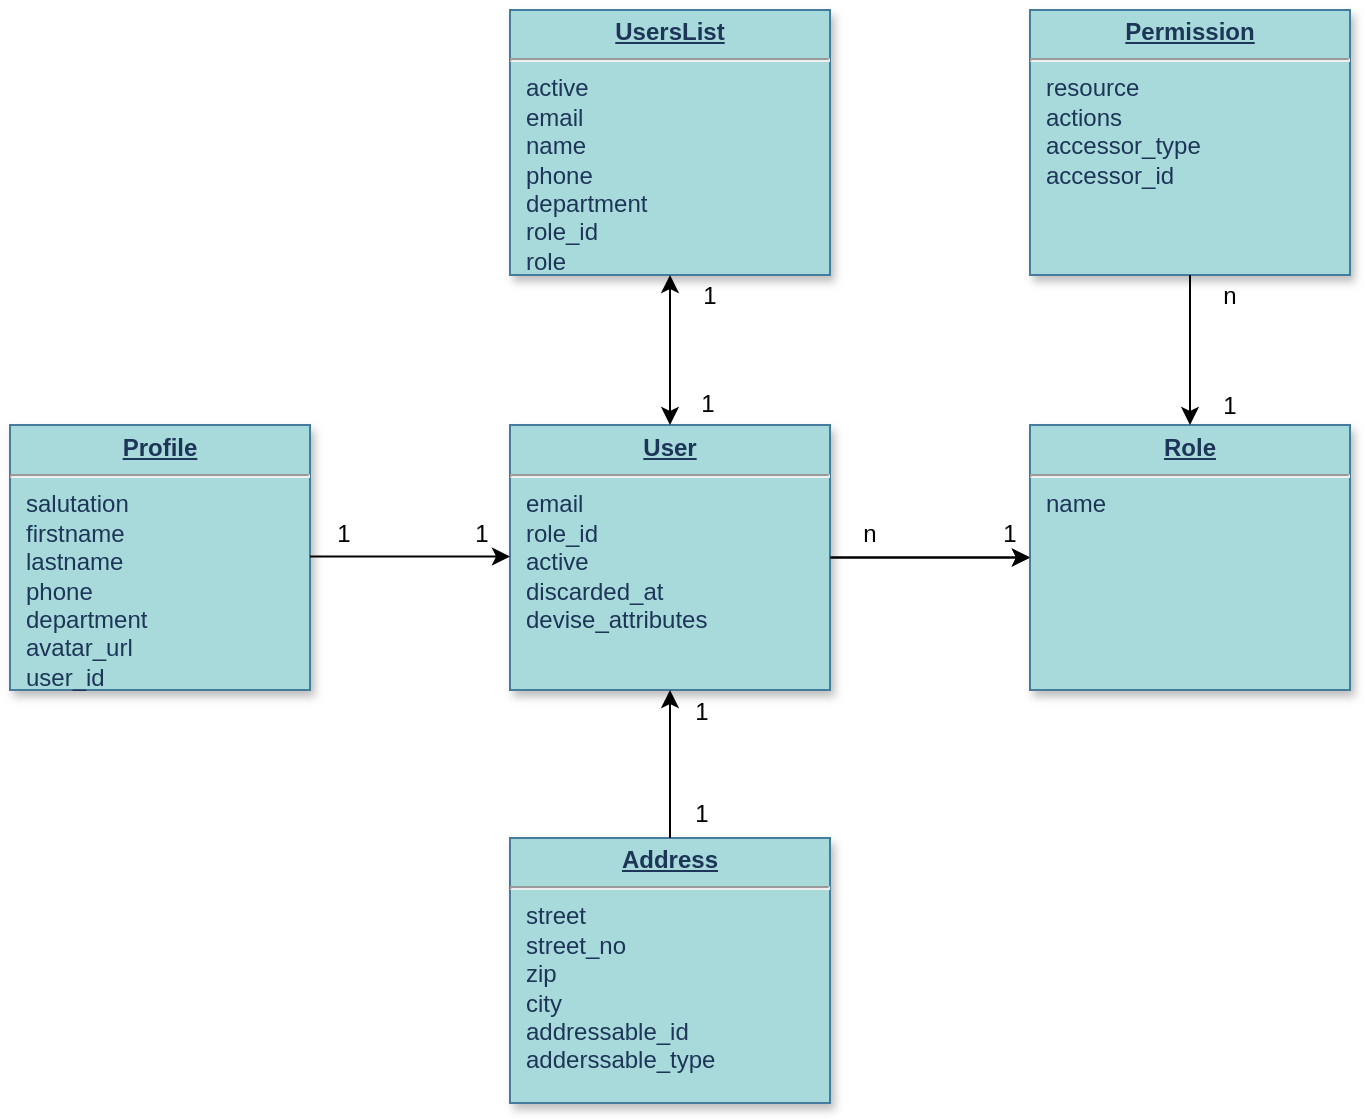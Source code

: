 <mxfile version="14.6.13" type="device" pages="2"><diagram id="hfhilMA9rt4JjK9su5U1" name="User"><mxGraphModel dx="946" dy="697" grid="1" gridSize="10" guides="1" tooltips="1" connect="1" arrows="1" fold="1" page="1" pageScale="1" pageWidth="850" pageHeight="1100" math="0" shadow="0"><root><mxCell id="0"/><mxCell id="1" parent="0"/><mxCell id="BbPsSI8D7QXvQS_WTaI4-14" value="" style="edgeStyle=orthogonalEdgeStyle;rounded=0;orthogonalLoop=1;jettySize=auto;html=1;" parent="1" source="qSFAqLy06BdmeBXW652I-2" target="BbPsSI8D7QXvQS_WTaI4-1" edge="1"><mxGeometry relative="1" as="geometry"/></mxCell><mxCell id="qSFAqLy06BdmeBXW652I-2" value="&lt;p style=&quot;margin: 0px ; margin-top: 4px ; text-align: center ; text-decoration: underline&quot;&gt;&lt;strong&gt;User&lt;/strong&gt;&lt;/p&gt;&lt;hr&gt;&lt;p style=&quot;margin: 0px ; margin-left: 8px&quot;&gt;&lt;span&gt;email&lt;/span&gt;&lt;br&gt;&lt;/p&gt;&lt;p style=&quot;margin: 0px ; margin-left: 8px&quot;&gt;role_id&lt;/p&gt;&lt;p style=&quot;margin: 0px ; margin-left: 8px&quot;&gt;active&lt;/p&gt;&lt;p style=&quot;margin: 0px ; margin-left: 8px&quot;&gt;discarded_at&lt;/p&gt;&lt;p style=&quot;margin: 0px ; margin-left: 8px&quot;&gt;devise_attributes&lt;/p&gt;" style="verticalAlign=top;align=left;overflow=fill;fontSize=12;fontFamily=Helvetica;html=1;strokeColor=#457B9D;shadow=1;fillColor=#A8DADC;fontColor=#1D3557;" parent="1" vertex="1"><mxGeometry x="360" y="277.5" width="160" height="132.5" as="geometry"/></mxCell><mxCell id="qSFAqLy06BdmeBXW652I-3" value="&lt;p style=&quot;margin: 0px ; margin-top: 4px ; text-align: center ; text-decoration: underline&quot;&gt;&lt;strong&gt;Profile&lt;/strong&gt;&lt;/p&gt;&lt;hr&gt;&lt;p style=&quot;margin: 0px ; margin-left: 8px&quot;&gt;salutation&lt;/p&gt;&lt;p style=&quot;margin: 0px ; margin-left: 8px&quot;&gt;firstname&lt;/p&gt;&lt;p style=&quot;margin: 0px ; margin-left: 8px&quot;&gt;lastname&lt;/p&gt;&lt;p style=&quot;margin: 0px ; margin-left: 8px&quot;&gt;phone&lt;/p&gt;&lt;p style=&quot;margin: 0px ; margin-left: 8px&quot;&gt;department&lt;/p&gt;&lt;p style=&quot;margin: 0px ; margin-left: 8px&quot;&gt;avatar_url&lt;br&gt;&lt;/p&gt;&lt;p style=&quot;margin: 0px ; margin-left: 8px&quot;&gt;user_id&lt;/p&gt;" style="verticalAlign=top;align=left;overflow=fill;fontSize=12;fontFamily=Helvetica;html=1;strokeColor=#457B9D;shadow=1;fillColor=#A8DADC;fontColor=#1D3557;" parent="1" vertex="1"><mxGeometry x="110" y="277.5" width="150" height="132.5" as="geometry"/></mxCell><mxCell id="BbPsSI8D7QXvQS_WTaI4-1" value="&lt;p style=&quot;margin: 0px ; margin-top: 4px ; text-align: center ; text-decoration: underline&quot;&gt;&lt;b&gt;Role&lt;/b&gt;&lt;/p&gt;&lt;hr&gt;&lt;p style=&quot;margin: 0px ; margin-left: 8px&quot;&gt;name&lt;/p&gt;" style="verticalAlign=top;align=left;overflow=fill;fontSize=12;fontFamily=Helvetica;html=1;strokeColor=#457B9D;shadow=1;fillColor=#A8DADC;fontColor=#1D3557;" parent="1" vertex="1"><mxGeometry x="620" y="277.5" width="160" height="132.5" as="geometry"/></mxCell><mxCell id="BbPsSI8D7QXvQS_WTaI4-5" value="&lt;p style=&quot;margin: 0px ; margin-top: 4px ; text-align: center ; text-decoration: underline&quot;&gt;&lt;b&gt;Permission&lt;/b&gt;&lt;/p&gt;&lt;hr&gt;&lt;p style=&quot;margin: 0px ; margin-left: 8px&quot;&gt;resource&lt;/p&gt;&lt;p style=&quot;margin: 0px ; margin-left: 8px&quot;&gt;actions&lt;/p&gt;&lt;p style=&quot;margin: 0px ; margin-left: 8px&quot;&gt;accessor_type&lt;/p&gt;&lt;p style=&quot;margin: 0px ; margin-left: 8px&quot;&gt;accessor_id&lt;/p&gt;" style="verticalAlign=top;align=left;overflow=fill;fontSize=12;fontFamily=Helvetica;html=1;strokeColor=#457B9D;shadow=1;fillColor=#A8DADC;fontColor=#1D3557;" parent="1" vertex="1"><mxGeometry x="620" y="70" width="160" height="132.5" as="geometry"/></mxCell><mxCell id="BbPsSI8D7QXvQS_WTaI4-6" value="&lt;p style=&quot;margin: 0px ; margin-top: 4px ; text-align: center ; text-decoration: underline&quot;&gt;&lt;b&gt;UsersList&lt;/b&gt;&lt;/p&gt;&lt;hr&gt;&lt;p style=&quot;margin: 0px ; margin-left: 8px&quot;&gt;active&lt;/p&gt;&lt;p style=&quot;margin: 0px ; margin-left: 8px&quot;&gt;email&lt;/p&gt;&lt;p style=&quot;margin: 0px ; margin-left: 8px&quot;&gt;name&lt;/p&gt;&lt;p style=&quot;margin: 0px ; margin-left: 8px&quot;&gt;phone&lt;/p&gt;&lt;p style=&quot;margin: 0px ; margin-left: 8px&quot;&gt;department&lt;/p&gt;&lt;p style=&quot;margin: 0px ; margin-left: 8px&quot;&gt;role_id&lt;/p&gt;&lt;p style=&quot;margin: 0px ; margin-left: 8px&quot;&gt;role&lt;/p&gt;" style="verticalAlign=top;align=left;overflow=fill;fontSize=12;fontFamily=Helvetica;html=1;strokeColor=#457B9D;shadow=1;fillColor=#A8DADC;fontColor=#1D3557;" parent="1" vertex="1"><mxGeometry x="360" y="70" width="160" height="132.5" as="geometry"/></mxCell><mxCell id="BbPsSI8D7QXvQS_WTaI4-7" value="&lt;p style=&quot;margin: 0px ; margin-top: 4px ; text-align: center ; text-decoration: underline&quot;&gt;&lt;b&gt;Address&lt;/b&gt;&lt;/p&gt;&lt;hr&gt;&lt;p style=&quot;margin: 0px ; margin-left: 8px&quot;&gt;&lt;span&gt;street&lt;/span&gt;&lt;br&gt;&lt;/p&gt;&lt;p style=&quot;margin: 0px ; margin-left: 8px&quot;&gt;street_no&lt;/p&gt;&lt;p style=&quot;margin: 0px ; margin-left: 8px&quot;&gt;zip&lt;/p&gt;&lt;p style=&quot;margin: 0px ; margin-left: 8px&quot;&gt;city&lt;/p&gt;&lt;p style=&quot;margin: 0px ; margin-left: 8px&quot;&gt;addressable_id&lt;/p&gt;&lt;p style=&quot;margin: 0px ; margin-left: 8px&quot;&gt;adderssable_type&lt;/p&gt;" style="verticalAlign=top;align=left;overflow=fill;fontSize=12;fontFamily=Helvetica;html=1;strokeColor=#457B9D;shadow=1;fillColor=#A8DADC;fontColor=#1D3557;" parent="1" vertex="1"><mxGeometry x="360" y="484" width="160" height="132.5" as="geometry"/></mxCell><mxCell id="BbPsSI8D7QXvQS_WTaI4-9" value="" style="endArrow=classic;startArrow=classic;html=1;entryX=0.5;entryY=1;entryDx=0;entryDy=0;exitX=0.5;exitY=0;exitDx=0;exitDy=0;" parent="1" source="qSFAqLy06BdmeBXW652I-2" target="BbPsSI8D7QXvQS_WTaI4-6" edge="1"><mxGeometry width="50" height="50" relative="1" as="geometry"><mxPoint x="490" y="360" as="sourcePoint"/><mxPoint x="540" y="310" as="targetPoint"/></mxGeometry></mxCell><mxCell id="BbPsSI8D7QXvQS_WTaI4-10" value="" style="endArrow=classic;html=1;entryX=0.5;entryY=1;entryDx=0;entryDy=0;" parent="1" source="BbPsSI8D7QXvQS_WTaI4-7" target="qSFAqLy06BdmeBXW652I-2" edge="1"><mxGeometry width="50" height="50" relative="1" as="geometry"><mxPoint x="490" y="360" as="sourcePoint"/><mxPoint x="440" y="420" as="targetPoint"/></mxGeometry></mxCell><mxCell id="BbPsSI8D7QXvQS_WTaI4-12" value="" style="endArrow=classic;html=1;exitX=0.5;exitY=1;exitDx=0;exitDy=0;entryX=0.5;entryY=0;entryDx=0;entryDy=0;" parent="1" source="BbPsSI8D7QXvQS_WTaI4-5" target="BbPsSI8D7QXvQS_WTaI4-1" edge="1"><mxGeometry width="50" height="50" relative="1" as="geometry"><mxPoint x="490" y="360" as="sourcePoint"/><mxPoint x="710" y="270" as="targetPoint"/></mxGeometry></mxCell><mxCell id="BbPsSI8D7QXvQS_WTaI4-13" value="" style="endArrow=classic;html=1;entryX=0;entryY=0.5;entryDx=0;entryDy=0;exitX=1;exitY=0.5;exitDx=0;exitDy=0;" parent="1" source="qSFAqLy06BdmeBXW652I-2" target="BbPsSI8D7QXvQS_WTaI4-1" edge="1"><mxGeometry width="50" height="50" relative="1" as="geometry"><mxPoint x="490" y="360" as="sourcePoint"/><mxPoint x="590" y="410" as="targetPoint"/></mxGeometry></mxCell><mxCell id="BbPsSI8D7QXvQS_WTaI4-15" value="" style="edgeStyle=orthogonalEdgeStyle;rounded=0;orthogonalLoop=1;jettySize=auto;html=1;" parent="1" edge="1"><mxGeometry relative="1" as="geometry"><mxPoint x="260" y="343.25" as="sourcePoint"/><mxPoint x="360" y="343.25" as="targetPoint"/></mxGeometry></mxCell><mxCell id="BbPsSI8D7QXvQS_WTaI4-16" value="1" style="text;html=1;strokeColor=none;fillColor=none;align=center;verticalAlign=middle;whiteSpace=wrap;rounded=0;" parent="1" vertex="1"><mxGeometry x="326" y="322" width="40" height="20" as="geometry"/></mxCell><mxCell id="BbPsSI8D7QXvQS_WTaI4-17" value="1" style="text;html=1;strokeColor=none;fillColor=none;align=center;verticalAlign=middle;whiteSpace=wrap;rounded=0;" parent="1" vertex="1"><mxGeometry x="257" y="322" width="40" height="20" as="geometry"/></mxCell><mxCell id="BbPsSI8D7QXvQS_WTaI4-18" value="1" style="text;html=1;strokeColor=none;fillColor=none;align=center;verticalAlign=middle;whiteSpace=wrap;rounded=0;" parent="1" vertex="1"><mxGeometry x="440" y="202.5" width="40" height="20" as="geometry"/></mxCell><mxCell id="BbPsSI8D7QXvQS_WTaI4-19" value="1" style="text;html=1;strokeColor=none;fillColor=none;align=center;verticalAlign=middle;whiteSpace=wrap;rounded=0;" parent="1" vertex="1"><mxGeometry x="439" y="256.5" width="40" height="20" as="geometry"/></mxCell><mxCell id="BbPsSI8D7QXvQS_WTaI4-20" value="n" style="text;html=1;strokeColor=none;fillColor=none;align=center;verticalAlign=middle;whiteSpace=wrap;rounded=0;" parent="1" vertex="1"><mxGeometry x="700" y="202.5" width="40" height="20" as="geometry"/></mxCell><mxCell id="BbPsSI8D7QXvQS_WTaI4-21" value="1" style="text;html=1;strokeColor=none;fillColor=none;align=center;verticalAlign=middle;whiteSpace=wrap;rounded=0;" parent="1" vertex="1"><mxGeometry x="700" y="257.5" width="40" height="20" as="geometry"/></mxCell><mxCell id="BbPsSI8D7QXvQS_WTaI4-22" value="n" style="text;html=1;strokeColor=none;fillColor=none;align=center;verticalAlign=middle;whiteSpace=wrap;rounded=0;" parent="1" vertex="1"><mxGeometry x="520" y="322" width="40" height="20" as="geometry"/></mxCell><mxCell id="BbPsSI8D7QXvQS_WTaI4-23" value="1" style="text;html=1;strokeColor=none;fillColor=none;align=center;verticalAlign=middle;whiteSpace=wrap;rounded=0;" parent="1" vertex="1"><mxGeometry x="590" y="322" width="40" height="20" as="geometry"/></mxCell><mxCell id="BbPsSI8D7QXvQS_WTaI4-24" value="1" style="text;html=1;strokeColor=none;fillColor=none;align=center;verticalAlign=middle;whiteSpace=wrap;rounded=0;" parent="1" vertex="1"><mxGeometry x="436" y="411" width="40" height="20" as="geometry"/></mxCell><mxCell id="BbPsSI8D7QXvQS_WTaI4-25" value="1" style="text;html=1;strokeColor=none;fillColor=none;align=center;verticalAlign=middle;whiteSpace=wrap;rounded=0;" parent="1" vertex="1"><mxGeometry x="436" y="462" width="40" height="20" as="geometry"/></mxCell></root></mxGraphModel></diagram><diagram id="oskaGtdi7luXSjfsz29N" name="Admin Toolkit"><mxGraphModel dx="2111" dy="929" grid="1" gridSize="10" guides="1" tooltips="1" connect="1" arrows="1" fold="1" page="1" pageScale="1" pageWidth="850" pageHeight="1100" background="#ffffff" math="0" shadow="0"><root><mxCell id="haMwsQ6DDFEwRq1STHOw-0"/><mxCell id="haMwsQ6DDFEwRq1STHOw-1" parent="haMwsQ6DDFEwRq1STHOw-0"/><mxCell id="haMwsQ6DDFEwRq1STHOw-317" value="" style="rounded=0;whiteSpace=wrap;html=1;pointerEvents=0;strokeColor=#666666;fontColor=#333333;fillColor=#D5E8C9;gradientColor=#ffffff;" parent="haMwsQ6DDFEwRq1STHOw-1" vertex="1"><mxGeometry x="1060" y="70" width="330" height="930" as="geometry"/></mxCell><mxCell id="haMwsQ6DDFEwRq1STHOw-316" value="" style="rounded=0;whiteSpace=wrap;html=1;pointerEvents=0;strokeColor=#82b366;fillColor=#d5e8d4;gradientColor=#ffffff;dashed=1;dashPattern=1 4;" parent="haMwsQ6DDFEwRq1STHOw-1" vertex="1"><mxGeometry x="750" y="160" width="310" height="840" as="geometry"/></mxCell><mxCell id="haMwsQ6DDFEwRq1STHOw-315" value="" style="rounded=0;whiteSpace=wrap;html=1;pointerEvents=0;strokeColor=#666666;fontColor=#333333;fillColor=#BAC8D0;gradientColor=#ffffff;" parent="haMwsQ6DDFEwRq1STHOw-1" vertex="1"><mxGeometry x="-220" y="70" width="330" height="930" as="geometry"/></mxCell><mxCell id="haMwsQ6DDFEwRq1STHOw-314" value="" style="rounded=0;whiteSpace=wrap;html=1;pointerEvents=0;strokeColor=#23445d;fillColor=#bac8d3;gradientColor=#ffffff;dashed=1;dashPattern=1 4;" parent="haMwsQ6DDFEwRq1STHOw-1" vertex="1"><mxGeometry x="110" y="160" width="640" height="840" as="geometry"/></mxCell><mxCell id="haMwsQ6DDFEwRq1STHOw-2" value="ProjectCost" style="shape=table;startSize=30;container=1;collapsible=1;childLayout=tableLayout;fixedRows=1;rowLines=0;fontStyle=1;align=center;resizeLast=1;fillColor=#cce5ff;strokeColor=#36393d;" parent="haMwsQ6DDFEwRq1STHOw-1" vertex="1"><mxGeometry x="800" y="186" width="210" height="160" as="geometry"/></mxCell><mxCell id="haMwsQ6DDFEwRq1STHOw-6" value="" style="shape=partialRectangle;collapsible=0;dropTarget=0;pointerEvents=0;fillColor=none;top=0;left=0;bottom=1;right=0;points=[[0,0.5],[1,0.5]];portConstraint=eastwest;" parent="haMwsQ6DDFEwRq1STHOw-2" vertex="1"><mxGeometry y="30" width="210" height="30" as="geometry"/></mxCell><mxCell id="haMwsQ6DDFEwRq1STHOw-7" value="PK" style="shape=partialRectangle;connectable=0;fillColor=none;top=0;left=0;bottom=0;right=0;fontStyle=1;overflow=hidden;" parent="haMwsQ6DDFEwRq1STHOw-6" vertex="1"><mxGeometry width="60" height="30" as="geometry"/></mxCell><mxCell id="haMwsQ6DDFEwRq1STHOw-8" value="id UUID" style="shape=partialRectangle;connectable=0;fillColor=none;top=0;left=0;bottom=0;right=0;align=left;spacingLeft=6;fontStyle=5;overflow=hidden;" parent="haMwsQ6DDFEwRq1STHOw-6" vertex="1"><mxGeometry x="60" width="150" height="30" as="geometry"/></mxCell><mxCell id="haMwsQ6DDFEwRq1STHOw-9" value="" style="shape=partialRectangle;collapsible=0;dropTarget=0;pointerEvents=0;fillColor=none;top=0;left=0;bottom=0;right=0;points=[[0,0.5],[1,0.5]];portConstraint=eastwest;" parent="haMwsQ6DDFEwRq1STHOw-2" vertex="1"><mxGeometry y="60" width="210" height="30" as="geometry"/></mxCell><mxCell id="haMwsQ6DDFEwRq1STHOw-10" value="" style="shape=partialRectangle;connectable=0;fillColor=none;top=0;left=0;bottom=0;right=0;editable=1;overflow=hidden;" parent="haMwsQ6DDFEwRq1STHOw-9" vertex="1"><mxGeometry width="60" height="30" as="geometry"/></mxCell><mxCell id="haMwsQ6DDFEwRq1STHOw-11" value="standard BigDecimal" style="shape=partialRectangle;connectable=0;fillColor=none;top=0;left=0;bottom=0;right=0;align=left;spacingLeft=6;overflow=hidden;" parent="haMwsQ6DDFEwRq1STHOw-9" vertex="1"><mxGeometry x="60" width="150" height="30" as="geometry"/></mxCell><mxCell id="haMwsQ6DDFEwRq1STHOw-12" value="" style="shape=partialRectangle;collapsible=0;dropTarget=0;pointerEvents=0;fillColor=none;top=0;left=0;bottom=0;right=0;points=[[0,0.5],[1,0.5]];portConstraint=eastwest;" parent="haMwsQ6DDFEwRq1STHOw-2" vertex="1"><mxGeometry y="90" width="210" height="30" as="geometry"/></mxCell><mxCell id="haMwsQ6DDFEwRq1STHOw-13" value="" style="shape=partialRectangle;connectable=0;fillColor=none;top=0;left=0;bottom=0;right=0;editable=1;overflow=hidden;" parent="haMwsQ6DDFEwRq1STHOw-12" vertex="1"><mxGeometry width="60" height="30" as="geometry"/></mxCell><mxCell id="haMwsQ6DDFEwRq1STHOw-14" value="arpu BigDecimal" style="shape=partialRectangle;connectable=0;fillColor=none;top=0;left=0;bottom=0;right=0;align=left;spacingLeft=6;overflow=hidden;" parent="haMwsQ6DDFEwRq1STHOw-12" vertex="1"><mxGeometry x="60" width="150" height="30" as="geometry"/></mxCell><mxCell id="G8Zd0tg4lpI1srA8HDYR-0" style="shape=partialRectangle;collapsible=0;dropTarget=0;pointerEvents=0;fillColor=none;top=0;left=0;bottom=0;right=0;points=[[0,0.5],[1,0.5]];portConstraint=eastwest;" parent="haMwsQ6DDFEwRq1STHOw-2" vertex="1"><mxGeometry y="120" width="210" height="30" as="geometry"/></mxCell><mxCell id="G8Zd0tg4lpI1srA8HDYR-1" style="shape=partialRectangle;connectable=0;fillColor=none;top=0;left=0;bottom=0;right=0;editable=1;overflow=hidden;" parent="G8Zd0tg4lpI1srA8HDYR-0" vertex="1"><mxGeometry width="60" height="30" as="geometry"/></mxCell><mxCell id="G8Zd0tg4lpI1srA8HDYR-2" value="index String" style="shape=partialRectangle;connectable=0;fillColor=none;top=0;left=0;bottom=0;right=0;align=left;spacingLeft=6;overflow=hidden;" parent="G8Zd0tg4lpI1srA8HDYR-0" vertex="1"><mxGeometry x="60" width="150" height="30" as="geometry"/></mxCell><mxCell id="haMwsQ6DDFEwRq1STHOw-20" value="FootprintBuilding" style="shape=table;startSize=30;container=1;collapsible=1;childLayout=tableLayout;fixedRows=1;rowLines=0;fontStyle=1;align=center;resizeLast=1;fillColor=#cce5ff;strokeColor=#36393d;" parent="haMwsQ6DDFEwRq1STHOw-1" vertex="1"><mxGeometry x="170" y="186" width="230" height="170" as="geometry"/></mxCell><mxCell id="haMwsQ6DDFEwRq1STHOw-21" value="" style="shape=partialRectangle;collapsible=0;dropTarget=0;pointerEvents=0;fillColor=none;top=0;left=0;bottom=1;right=0;points=[[0,0.5],[1,0.5]];portConstraint=eastwest;" parent="haMwsQ6DDFEwRq1STHOw-20" vertex="1"><mxGeometry y="30" width="230" height="30" as="geometry"/></mxCell><mxCell id="haMwsQ6DDFEwRq1STHOw-22" value="PK" style="shape=partialRectangle;connectable=0;fillColor=none;top=0;left=0;bottom=0;right=0;fontStyle=1;overflow=hidden;" parent="haMwsQ6DDFEwRq1STHOw-21" vertex="1"><mxGeometry width="60" height="30" as="geometry"/></mxCell><mxCell id="haMwsQ6DDFEwRq1STHOw-23" value="id UUID" style="shape=partialRectangle;connectable=0;fillColor=none;top=0;left=0;bottom=0;right=0;align=left;spacingLeft=6;fontStyle=5;overflow=hidden;" parent="haMwsQ6DDFEwRq1STHOw-21" vertex="1"><mxGeometry x="60" width="170" height="30" as="geometry"/></mxCell><mxCell id="haMwsQ6DDFEwRq1STHOw-27" value="" style="shape=partialRectangle;collapsible=0;dropTarget=0;pointerEvents=0;fillColor=none;top=0;left=0;bottom=0;right=0;points=[[0,0.5],[1,0.5]];portConstraint=eastwest;" parent="haMwsQ6DDFEwRq1STHOw-20" vertex="1"><mxGeometry y="60" width="230" height="30" as="geometry"/></mxCell><mxCell id="haMwsQ6DDFEwRq1STHOw-28" value="" style="shape=partialRectangle;connectable=0;fillColor=none;top=0;left=0;bottom=0;right=0;editable=1;overflow=hidden;" parent="haMwsQ6DDFEwRq1STHOw-27" vertex="1"><mxGeometry width="60" height="30" as="geometry"/></mxCell><mxCell id="haMwsQ6DDFEwRq1STHOw-29" value="min Integer" style="shape=partialRectangle;connectable=0;fillColor=none;top=0;left=0;bottom=0;right=0;align=left;spacingLeft=6;overflow=hidden;" parent="haMwsQ6DDFEwRq1STHOw-27" vertex="1"><mxGeometry x="60" width="170" height="30" as="geometry"/></mxCell><mxCell id="haMwsQ6DDFEwRq1STHOw-30" value="" style="shape=partialRectangle;collapsible=0;dropTarget=0;pointerEvents=0;fillColor=none;top=0;left=0;bottom=0;right=0;points=[[0,0.5],[1,0.5]];portConstraint=eastwest;" parent="haMwsQ6DDFEwRq1STHOw-20" vertex="1"><mxGeometry y="90" width="230" height="30" as="geometry"/></mxCell><mxCell id="haMwsQ6DDFEwRq1STHOw-31" value="" style="shape=partialRectangle;connectable=0;fillColor=none;top=0;left=0;bottom=0;right=0;editable=1;overflow=hidden;" parent="haMwsQ6DDFEwRq1STHOw-30" vertex="1"><mxGeometry width="60" height="30" as="geometry"/></mxCell><mxCell id="haMwsQ6DDFEwRq1STHOw-32" value="max Integer" style="shape=partialRectangle;connectable=0;fillColor=none;top=0;left=0;bottom=0;right=0;align=left;spacingLeft=6;overflow=hidden;" parent="haMwsQ6DDFEwRq1STHOw-30" vertex="1"><mxGeometry x="60" width="170" height="30" as="geometry"/></mxCell><mxCell id="haMwsQ6DDFEwRq1STHOw-95" style="shape=partialRectangle;collapsible=0;dropTarget=0;pointerEvents=0;fillColor=none;top=0;left=0;bottom=0;right=0;points=[[0,0.5],[1,0.5]];portConstraint=eastwest;" parent="haMwsQ6DDFEwRq1STHOw-20" vertex="1"><mxGeometry y="120" width="230" height="30" as="geometry"/></mxCell><mxCell id="haMwsQ6DDFEwRq1STHOw-96" style="shape=partialRectangle;connectable=0;fillColor=none;top=0;left=0;bottom=0;right=0;editable=1;overflow=hidden;" parent="haMwsQ6DDFEwRq1STHOw-95" vertex="1"><mxGeometry width="60" height="30" as="geometry"/></mxCell><mxCell id="haMwsQ6DDFEwRq1STHOw-97" value="index Integer" style="shape=partialRectangle;connectable=0;fillColor=none;top=0;left=0;bottom=0;right=0;align=left;spacingLeft=6;overflow=hidden;" parent="haMwsQ6DDFEwRq1STHOw-95" vertex="1"><mxGeometry x="60" width="170" height="30" as="geometry"/></mxCell><mxCell id="haMwsQ6DDFEwRq1STHOw-108" value="FootprintType" style="shape=table;startSize=30;container=1;collapsible=1;childLayout=tableLayout;fixedRows=1;rowLines=0;fontStyle=1;align=center;resizeLast=1;fillColor=#cce5ff;strokeColor=#36393d;" parent="haMwsQ6DDFEwRq1STHOw-1" vertex="1"><mxGeometry x="170" y="380" width="230" height="140" as="geometry"/></mxCell><mxCell id="haMwsQ6DDFEwRq1STHOw-109" value="" style="shape=partialRectangle;collapsible=0;dropTarget=0;pointerEvents=0;fillColor=none;top=0;left=0;bottom=1;right=0;points=[[0,0.5],[1,0.5]];portConstraint=eastwest;" parent="haMwsQ6DDFEwRq1STHOw-108" vertex="1"><mxGeometry y="30" width="230" height="30" as="geometry"/></mxCell><mxCell id="haMwsQ6DDFEwRq1STHOw-110" value="PK" style="shape=partialRectangle;connectable=0;fillColor=none;top=0;left=0;bottom=0;right=0;fontStyle=1;overflow=hidden;" parent="haMwsQ6DDFEwRq1STHOw-109" vertex="1"><mxGeometry width="60" height="30" as="geometry"/></mxCell><mxCell id="haMwsQ6DDFEwRq1STHOw-111" value="id UUID" style="shape=partialRectangle;connectable=0;fillColor=none;top=0;left=0;bottom=0;right=0;align=left;spacingLeft=6;fontStyle=5;overflow=hidden;" parent="haMwsQ6DDFEwRq1STHOw-109" vertex="1"><mxGeometry x="60" width="170" height="30" as="geometry"/></mxCell><mxCell id="haMwsQ6DDFEwRq1STHOw-112" value="" style="shape=partialRectangle;collapsible=0;dropTarget=0;pointerEvents=0;fillColor=none;top=0;left=0;bottom=0;right=0;points=[[0,0.5],[1,0.5]];portConstraint=eastwest;" parent="haMwsQ6DDFEwRq1STHOw-108" vertex="1"><mxGeometry y="60" width="230" height="30" as="geometry"/></mxCell><mxCell id="haMwsQ6DDFEwRq1STHOw-113" value="" style="shape=partialRectangle;connectable=0;fillColor=none;top=0;left=0;bottom=0;right=0;editable=1;overflow=hidden;" parent="haMwsQ6DDFEwRq1STHOw-112" vertex="1"><mxGeometry width="60" height="30" as="geometry"/></mxCell><mxCell id="haMwsQ6DDFEwRq1STHOw-114" value="provider String" style="shape=partialRectangle;connectable=0;fillColor=none;top=0;left=0;bottom=0;right=0;align=left;spacingLeft=6;overflow=hidden;" parent="haMwsQ6DDFEwRq1STHOw-112" vertex="1"><mxGeometry x="60" width="170" height="30" as="geometry"/></mxCell><mxCell id="haMwsQ6DDFEwRq1STHOw-115" value="" style="shape=partialRectangle;collapsible=0;dropTarget=0;pointerEvents=0;fillColor=none;top=0;left=0;bottom=0;right=0;points=[[0,0.5],[1,0.5]];portConstraint=eastwest;" parent="haMwsQ6DDFEwRq1STHOw-108" vertex="1"><mxGeometry y="90" width="230" height="30" as="geometry"/></mxCell><mxCell id="haMwsQ6DDFEwRq1STHOw-116" value="" style="shape=partialRectangle;connectable=0;fillColor=none;top=0;left=0;bottom=0;right=0;editable=1;overflow=hidden;" parent="haMwsQ6DDFEwRq1STHOw-115" vertex="1"><mxGeometry width="60" height="30" as="geometry"/></mxCell><mxCell id="haMwsQ6DDFEwRq1STHOw-117" value="index Integer" style="shape=partialRectangle;connectable=0;fillColor=none;top=0;left=0;bottom=0;right=0;align=left;spacingLeft=6;overflow=hidden;" parent="haMwsQ6DDFEwRq1STHOw-115" vertex="1"><mxGeometry x="60" width="170" height="30" as="geometry"/></mxCell><mxCell id="haMwsQ6DDFEwRq1STHOw-123" value="&lt;span&gt;&lt;font style=&quot;font-size: 18px&quot;&gt;Note: All table names will be prefixed with AdminToolkit&lt;/font&gt;&lt;/span&gt;" style="whiteSpace=wrap;html=1;align=center;pointerEvents=0;fillColor=none;" parent="haMwsQ6DDFEwRq1STHOw-1" vertex="1"><mxGeometry x="140" y="70" width="870" height="70" as="geometry"/></mxCell><mxCell id="haMwsQ6DDFEwRq1STHOw-124" value="FootprintValue" style="shape=table;startSize=30;container=1;collapsible=1;childLayout=tableLayout;fixedRows=1;rowLines=0;fontStyle=1;align=center;resizeLast=1;fillColor=#cce5ff;strokeColor=#36393d;" parent="haMwsQ6DDFEwRq1STHOw-1" vertex="1"><mxGeometry x="464" y="170" width="230" height="170" as="geometry"/></mxCell><mxCell id="haMwsQ6DDFEwRq1STHOw-125" value="" style="shape=partialRectangle;collapsible=0;dropTarget=0;pointerEvents=0;fillColor=none;top=0;left=0;bottom=1;right=0;points=[[0,0.5],[1,0.5]];portConstraint=eastwest;" parent="haMwsQ6DDFEwRq1STHOw-124" vertex="1"><mxGeometry y="30" width="230" height="30" as="geometry"/></mxCell><mxCell id="haMwsQ6DDFEwRq1STHOw-126" value="PK" style="shape=partialRectangle;connectable=0;fillColor=none;top=0;left=0;bottom=0;right=0;fontStyle=1;overflow=hidden;" parent="haMwsQ6DDFEwRq1STHOw-125" vertex="1"><mxGeometry width="60" height="30" as="geometry"/></mxCell><mxCell id="haMwsQ6DDFEwRq1STHOw-127" value="id UUID" style="shape=partialRectangle;connectable=0;fillColor=none;top=0;left=0;bottom=0;right=0;align=left;spacingLeft=6;fontStyle=5;overflow=hidden;" parent="haMwsQ6DDFEwRq1STHOw-125" vertex="1"><mxGeometry x="60" width="170" height="30" as="geometry"/></mxCell><mxCell id="haMwsQ6DDFEwRq1STHOw-128" value="" style="shape=partialRectangle;collapsible=0;dropTarget=0;pointerEvents=0;fillColor=none;top=0;left=0;bottom=0;right=0;points=[[0,0.5],[1,0.5]];portConstraint=eastwest;" parent="haMwsQ6DDFEwRq1STHOw-124" vertex="1"><mxGeometry y="60" width="230" height="30" as="geometry"/></mxCell><mxCell id="haMwsQ6DDFEwRq1STHOw-129" value="" style="shape=partialRectangle;connectable=0;fillColor=none;top=0;left=0;bottom=0;right=0;editable=1;overflow=hidden;" parent="haMwsQ6DDFEwRq1STHOw-128" vertex="1"><mxGeometry width="60" height="30" as="geometry"/></mxCell><mxCell id="haMwsQ6DDFEwRq1STHOw-130" value="project_type String" style="shape=partialRectangle;connectable=0;fillColor=none;top=0;left=0;bottom=0;right=0;align=left;spacingLeft=6;overflow=hidden;" parent="haMwsQ6DDFEwRq1STHOw-128" vertex="1"><mxGeometry x="60" width="170" height="30" as="geometry"/></mxCell><mxCell id="haMwsQ6DDFEwRq1STHOw-131" value="" style="shape=partialRectangle;collapsible=0;dropTarget=0;pointerEvents=0;fillColor=none;top=0;left=0;bottom=0;right=0;points=[[0,0.5],[1,0.5]];portConstraint=eastwest;" parent="haMwsQ6DDFEwRq1STHOw-124" vertex="1"><mxGeometry y="90" width="230" height="30" as="geometry"/></mxCell><mxCell id="haMwsQ6DDFEwRq1STHOw-132" value="FK1" style="shape=partialRectangle;connectable=0;fillColor=none;top=0;left=0;bottom=0;right=0;editable=1;overflow=hidden;fontStyle=1" parent="haMwsQ6DDFEwRq1STHOw-131" vertex="1"><mxGeometry width="60" height="30" as="geometry"/></mxCell><mxCell id="haMwsQ6DDFEwRq1STHOw-133" value="footprint_building_id UUID" style="shape=partialRectangle;connectable=0;fillColor=none;top=0;left=0;bottom=0;right=0;align=left;spacingLeft=6;overflow=hidden;whiteSpace=wrap;fontStyle=1" parent="haMwsQ6DDFEwRq1STHOw-131" vertex="1"><mxGeometry x="60" width="170" height="30" as="geometry"/></mxCell><mxCell id="haMwsQ6DDFEwRq1STHOw-134" style="shape=partialRectangle;collapsible=0;dropTarget=0;pointerEvents=0;fillColor=none;top=0;left=0;bottom=0;right=0;points=[[0,0.5],[1,0.5]];portConstraint=eastwest;" parent="haMwsQ6DDFEwRq1STHOw-124" vertex="1"><mxGeometry y="120" width="230" height="30" as="geometry"/></mxCell><mxCell id="haMwsQ6DDFEwRq1STHOw-135" value="FK2" style="shape=partialRectangle;connectable=0;fillColor=none;top=0;left=0;bottom=0;right=0;editable=1;overflow=hidden;fontStyle=1" parent="haMwsQ6DDFEwRq1STHOw-134" vertex="1"><mxGeometry width="60" height="30" as="geometry"/></mxCell><mxCell id="haMwsQ6DDFEwRq1STHOw-136" value="footprint_type_id UUID" style="shape=partialRectangle;connectable=0;fillColor=none;top=0;left=0;bottom=0;right=0;align=left;spacingLeft=6;overflow=hidden;fontStyle=1" parent="haMwsQ6DDFEwRq1STHOw-134" vertex="1"><mxGeometry x="60" width="170" height="30" as="geometry"/></mxCell><mxCell id="haMwsQ6DDFEwRq1STHOw-144" value="PctCost" style="shape=table;startSize=30;container=1;collapsible=1;childLayout=tableLayout;fixedRows=1;rowLines=0;fontStyle=1;align=center;resizeLast=1;fillColor=#cce5ff;strokeColor=#36393d;" parent="haMwsQ6DDFEwRq1STHOw-1" vertex="1"><mxGeometry x="464" y="633" width="230" height="170" as="geometry"/></mxCell><mxCell id="haMwsQ6DDFEwRq1STHOw-145" value="" style="shape=partialRectangle;collapsible=0;dropTarget=0;pointerEvents=0;fillColor=none;top=0;left=0;bottom=1;right=0;points=[[0,0.5],[1,0.5]];portConstraint=eastwest;" parent="haMwsQ6DDFEwRq1STHOw-144" vertex="1"><mxGeometry y="30" width="230" height="30" as="geometry"/></mxCell><mxCell id="haMwsQ6DDFEwRq1STHOw-146" value="PK" style="shape=partialRectangle;connectable=0;fillColor=none;top=0;left=0;bottom=0;right=0;fontStyle=1;overflow=hidden;" parent="haMwsQ6DDFEwRq1STHOw-145" vertex="1"><mxGeometry width="60" height="30" as="geometry"/></mxCell><mxCell id="haMwsQ6DDFEwRq1STHOw-147" value="id UUID" style="shape=partialRectangle;connectable=0;fillColor=none;top=0;left=0;bottom=0;right=0;align=left;spacingLeft=6;fontStyle=5;overflow=hidden;" parent="haMwsQ6DDFEwRq1STHOw-145" vertex="1"><mxGeometry x="60" width="170" height="30" as="geometry"/></mxCell><mxCell id="haMwsQ6DDFEwRq1STHOw-148" value="" style="shape=partialRectangle;collapsible=0;dropTarget=0;pointerEvents=0;fillColor=none;top=0;left=0;bottom=0;right=0;points=[[0,0.5],[1,0.5]];portConstraint=eastwest;" parent="haMwsQ6DDFEwRq1STHOw-144" vertex="1"><mxGeometry y="60" width="230" height="30" as="geometry"/></mxCell><mxCell id="haMwsQ6DDFEwRq1STHOw-149" value="" style="shape=partialRectangle;connectable=0;fillColor=none;top=0;left=0;bottom=0;right=0;editable=1;overflow=hidden;" parent="haMwsQ6DDFEwRq1STHOw-148" vertex="1"><mxGeometry width="60" height="30" as="geometry"/></mxCell><mxCell id="haMwsQ6DDFEwRq1STHOw-150" value="min Integer" style="shape=partialRectangle;connectable=0;fillColor=none;top=0;left=0;bottom=0;right=0;align=left;spacingLeft=6;overflow=hidden;" parent="haMwsQ6DDFEwRq1STHOw-148" vertex="1"><mxGeometry x="60" width="170" height="30" as="geometry"/></mxCell><mxCell id="haMwsQ6DDFEwRq1STHOw-151" value="" style="shape=partialRectangle;collapsible=0;dropTarget=0;pointerEvents=0;fillColor=none;top=0;left=0;bottom=0;right=0;points=[[0,0.5],[1,0.5]];portConstraint=eastwest;" parent="haMwsQ6DDFEwRq1STHOw-144" vertex="1"><mxGeometry y="90" width="230" height="30" as="geometry"/></mxCell><mxCell id="haMwsQ6DDFEwRq1STHOw-152" value="" style="shape=partialRectangle;connectable=0;fillColor=none;top=0;left=0;bottom=0;right=0;editable=1;overflow=hidden;" parent="haMwsQ6DDFEwRq1STHOw-151" vertex="1"><mxGeometry width="60" height="30" as="geometry"/></mxCell><mxCell id="haMwsQ6DDFEwRq1STHOw-153" value="max Integer" style="shape=partialRectangle;connectable=0;fillColor=none;top=0;left=0;bottom=0;right=0;align=left;spacingLeft=6;overflow=hidden;" parent="haMwsQ6DDFEwRq1STHOw-151" vertex="1"><mxGeometry x="60" width="170" height="30" as="geometry"/></mxCell><mxCell id="haMwsQ6DDFEwRq1STHOw-154" style="shape=partialRectangle;collapsible=0;dropTarget=0;pointerEvents=0;fillColor=none;top=0;left=0;bottom=0;right=0;points=[[0,0.5],[1,0.5]];portConstraint=eastwest;" parent="haMwsQ6DDFEwRq1STHOw-144" vertex="1"><mxGeometry y="120" width="230" height="30" as="geometry"/></mxCell><mxCell id="haMwsQ6DDFEwRq1STHOw-155" style="shape=partialRectangle;connectable=0;fillColor=none;top=0;left=0;bottom=0;right=0;editable=1;overflow=hidden;" parent="haMwsQ6DDFEwRq1STHOw-154" vertex="1"><mxGeometry width="60" height="30" as="geometry"/></mxCell><mxCell id="haMwsQ6DDFEwRq1STHOw-156" value="index Integer" style="shape=partialRectangle;connectable=0;fillColor=none;top=0;left=0;bottom=0;right=0;align=left;spacingLeft=6;overflow=hidden;" parent="haMwsQ6DDFEwRq1STHOw-154" vertex="1"><mxGeometry x="60" width="170" height="30" as="geometry"/></mxCell><mxCell id="haMwsQ6DDFEwRq1STHOw-157" value="PctMonth" style="shape=table;startSize=30;container=1;collapsible=1;childLayout=tableLayout;fixedRows=1;rowLines=0;fontStyle=1;align=center;resizeLast=1;fillColor=#cce5ff;strokeColor=#36393d;" parent="haMwsQ6DDFEwRq1STHOw-1" vertex="1"><mxGeometry x="464" y="815" width="230" height="170" as="geometry"/></mxCell><mxCell id="haMwsQ6DDFEwRq1STHOw-158" value="" style="shape=partialRectangle;collapsible=0;dropTarget=0;pointerEvents=0;fillColor=none;top=0;left=0;bottom=1;right=0;points=[[0,0.5],[1,0.5]];portConstraint=eastwest;" parent="haMwsQ6DDFEwRq1STHOw-157" vertex="1"><mxGeometry y="30" width="230" height="30" as="geometry"/></mxCell><mxCell id="haMwsQ6DDFEwRq1STHOw-159" value="PK" style="shape=partialRectangle;connectable=0;fillColor=none;top=0;left=0;bottom=0;right=0;fontStyle=1;overflow=hidden;" parent="haMwsQ6DDFEwRq1STHOw-158" vertex="1"><mxGeometry width="60" height="30" as="geometry"/></mxCell><mxCell id="haMwsQ6DDFEwRq1STHOw-160" value="id UUID" style="shape=partialRectangle;connectable=0;fillColor=none;top=0;left=0;bottom=0;right=0;align=left;spacingLeft=6;fontStyle=5;overflow=hidden;" parent="haMwsQ6DDFEwRq1STHOw-158" vertex="1"><mxGeometry x="60" width="170" height="30" as="geometry"/></mxCell><mxCell id="haMwsQ6DDFEwRq1STHOw-161" value="" style="shape=partialRectangle;collapsible=0;dropTarget=0;pointerEvents=0;fillColor=none;top=0;left=0;bottom=0;right=0;points=[[0,0.5],[1,0.5]];portConstraint=eastwest;" parent="haMwsQ6DDFEwRq1STHOw-157" vertex="1"><mxGeometry y="60" width="230" height="30" as="geometry"/></mxCell><mxCell id="haMwsQ6DDFEwRq1STHOw-162" value="" style="shape=partialRectangle;connectable=0;fillColor=none;top=0;left=0;bottom=0;right=0;editable=1;overflow=hidden;" parent="haMwsQ6DDFEwRq1STHOw-161" vertex="1"><mxGeometry width="60" height="30" as="geometry"/></mxCell><mxCell id="haMwsQ6DDFEwRq1STHOw-163" value="min Integer" style="shape=partialRectangle;connectable=0;fillColor=none;top=0;left=0;bottom=0;right=0;align=left;spacingLeft=6;overflow=hidden;" parent="haMwsQ6DDFEwRq1STHOw-161" vertex="1"><mxGeometry x="60" width="170" height="30" as="geometry"/></mxCell><mxCell id="haMwsQ6DDFEwRq1STHOw-164" value="" style="shape=partialRectangle;collapsible=0;dropTarget=0;pointerEvents=0;fillColor=none;top=0;left=0;bottom=0;right=0;points=[[0,0.5],[1,0.5]];portConstraint=eastwest;" parent="haMwsQ6DDFEwRq1STHOw-157" vertex="1"><mxGeometry y="90" width="230" height="30" as="geometry"/></mxCell><mxCell id="haMwsQ6DDFEwRq1STHOw-165" value="" style="shape=partialRectangle;connectable=0;fillColor=none;top=0;left=0;bottom=0;right=0;editable=1;overflow=hidden;" parent="haMwsQ6DDFEwRq1STHOw-164" vertex="1"><mxGeometry width="60" height="30" as="geometry"/></mxCell><mxCell id="haMwsQ6DDFEwRq1STHOw-166" value="max Integer" style="shape=partialRectangle;connectable=0;fillColor=none;top=0;left=0;bottom=0;right=0;align=left;spacingLeft=6;overflow=hidden;" parent="haMwsQ6DDFEwRq1STHOw-164" vertex="1"><mxGeometry x="60" width="170" height="30" as="geometry"/></mxCell><mxCell id="haMwsQ6DDFEwRq1STHOw-167" style="shape=partialRectangle;collapsible=0;dropTarget=0;pointerEvents=0;fillColor=none;top=0;left=0;bottom=0;right=0;points=[[0,0.5],[1,0.5]];portConstraint=eastwest;" parent="haMwsQ6DDFEwRq1STHOw-157" vertex="1"><mxGeometry y="120" width="230" height="30" as="geometry"/></mxCell><mxCell id="haMwsQ6DDFEwRq1STHOw-168" style="shape=partialRectangle;connectable=0;fillColor=none;top=0;left=0;bottom=0;right=0;editable=1;overflow=hidden;" parent="haMwsQ6DDFEwRq1STHOw-167" vertex="1"><mxGeometry width="60" height="30" as="geometry"/></mxCell><mxCell id="haMwsQ6DDFEwRq1STHOw-169" value="index Integer" style="shape=partialRectangle;connectable=0;fillColor=none;top=0;left=0;bottom=0;right=0;align=left;spacingLeft=6;overflow=hidden;" parent="haMwsQ6DDFEwRq1STHOw-167" vertex="1"><mxGeometry x="60" width="170" height="30" as="geometry"/></mxCell><mxCell id="haMwsQ6DDFEwRq1STHOw-170" value="PctValue" style="shape=table;startSize=30;container=1;collapsible=1;childLayout=tableLayout;fixedRows=1;rowLines=0;fontStyle=1;align=center;resizeLast=1;fillColor=#cce5ff;strokeColor=#36393d;" parent="haMwsQ6DDFEwRq1STHOw-1" vertex="1"><mxGeometry x="800" y="803" width="210" height="170" as="geometry"/></mxCell><mxCell id="haMwsQ6DDFEwRq1STHOw-171" value="" style="shape=partialRectangle;collapsible=0;dropTarget=0;pointerEvents=0;fillColor=none;top=0;left=0;bottom=1;right=0;points=[[0,0.5],[1,0.5]];portConstraint=eastwest;" parent="haMwsQ6DDFEwRq1STHOw-170" vertex="1"><mxGeometry y="30" width="210" height="30" as="geometry"/></mxCell><mxCell id="haMwsQ6DDFEwRq1STHOw-172" value="PK" style="shape=partialRectangle;connectable=0;fillColor=none;top=0;left=0;bottom=0;right=0;fontStyle=1;overflow=hidden;" parent="haMwsQ6DDFEwRq1STHOw-171" vertex="1"><mxGeometry width="60" height="30" as="geometry"/></mxCell><mxCell id="haMwsQ6DDFEwRq1STHOw-173" value="id UUID" style="shape=partialRectangle;connectable=0;fillColor=none;top=0;left=0;bottom=0;right=0;align=left;spacingLeft=6;fontStyle=5;overflow=hidden;" parent="haMwsQ6DDFEwRq1STHOw-171" vertex="1"><mxGeometry x="60" width="150" height="30" as="geometry"/></mxCell><mxCell id="haMwsQ6DDFEwRq1STHOw-174" value="" style="shape=partialRectangle;collapsible=0;dropTarget=0;pointerEvents=0;fillColor=none;top=0;left=0;bottom=0;right=0;points=[[0,0.5],[1,0.5]];portConstraint=eastwest;" parent="haMwsQ6DDFEwRq1STHOw-170" vertex="1"><mxGeometry y="60" width="210" height="30" as="geometry"/></mxCell><mxCell id="haMwsQ6DDFEwRq1STHOw-175" value="" style="shape=partialRectangle;connectable=0;fillColor=none;top=0;left=0;bottom=0;right=0;editable=1;overflow=hidden;" parent="haMwsQ6DDFEwRq1STHOw-174" vertex="1"><mxGeometry width="60" height="30" as="geometry"/></mxCell><mxCell id="haMwsQ6DDFEwRq1STHOw-176" value="status String" style="shape=partialRectangle;connectable=0;fillColor=none;top=0;left=0;bottom=0;right=0;align=left;spacingLeft=6;overflow=hidden;" parent="haMwsQ6DDFEwRq1STHOw-174" vertex="1"><mxGeometry x="60" width="150" height="30" as="geometry"/></mxCell><mxCell id="haMwsQ6DDFEwRq1STHOw-177" value="" style="shape=partialRectangle;collapsible=0;dropTarget=0;pointerEvents=0;fillColor=none;top=0;left=0;bottom=0;right=0;points=[[0,0.5],[1,0.5]];portConstraint=eastwest;" parent="haMwsQ6DDFEwRq1STHOw-170" vertex="1"><mxGeometry y="90" width="210" height="30" as="geometry"/></mxCell><mxCell id="haMwsQ6DDFEwRq1STHOw-178" value="FK1" style="shape=partialRectangle;connectable=0;fillColor=none;top=0;left=0;bottom=0;right=0;editable=1;overflow=hidden;fontStyle=1" parent="haMwsQ6DDFEwRq1STHOw-177" vertex="1"><mxGeometry width="60" height="30" as="geometry"/></mxCell><mxCell id="haMwsQ6DDFEwRq1STHOw-179" value="pct_cost_id UUID" style="shape=partialRectangle;connectable=0;fillColor=none;top=0;left=0;bottom=0;right=0;align=left;spacingLeft=6;overflow=hidden;whiteSpace=wrap;fontStyle=1" parent="haMwsQ6DDFEwRq1STHOw-177" vertex="1"><mxGeometry x="60" width="150" height="30" as="geometry"/></mxCell><mxCell id="haMwsQ6DDFEwRq1STHOw-180" style="shape=partialRectangle;collapsible=0;dropTarget=0;pointerEvents=0;fillColor=none;top=0;left=0;bottom=0;right=0;points=[[0,0.5],[1,0.5]];portConstraint=eastwest;" parent="haMwsQ6DDFEwRq1STHOw-170" vertex="1"><mxGeometry y="120" width="210" height="30" as="geometry"/></mxCell><mxCell id="haMwsQ6DDFEwRq1STHOw-181" value="FK2" style="shape=partialRectangle;connectable=0;fillColor=none;top=0;left=0;bottom=0;right=0;editable=1;overflow=hidden;fontStyle=1" parent="haMwsQ6DDFEwRq1STHOw-180" vertex="1"><mxGeometry width="60" height="30" as="geometry"/></mxCell><mxCell id="haMwsQ6DDFEwRq1STHOw-182" value="pct_month_id UUID" style="shape=partialRectangle;connectable=0;fillColor=none;top=0;left=0;bottom=0;right=0;align=left;spacingLeft=6;overflow=hidden;fontStyle=1" parent="haMwsQ6DDFEwRq1STHOw-180" vertex="1"><mxGeometry x="60" width="150" height="30" as="geometry"/></mxCell><mxCell id="haMwsQ6DDFEwRq1STHOw-196" value="KamInvestor" style="shape=table;startSize=30;container=1;collapsible=1;childLayout=tableLayout;fixedRows=1;rowLines=0;fontStyle=1;align=center;resizeLast=1;fillColor=#cce5ff;strokeColor=#36393d;" parent="haMwsQ6DDFEwRq1STHOw-1" vertex="1"><mxGeometry x="170" y="800" width="230" height="170" as="geometry"/></mxCell><mxCell id="haMwsQ6DDFEwRq1STHOw-197" value="" style="shape=partialRectangle;collapsible=0;dropTarget=0;pointerEvents=0;fillColor=none;top=0;left=0;bottom=1;right=0;points=[[0,0.5],[1,0.5]];portConstraint=eastwest;" parent="haMwsQ6DDFEwRq1STHOw-196" vertex="1"><mxGeometry y="30" width="230" height="30" as="geometry"/></mxCell><mxCell id="haMwsQ6DDFEwRq1STHOw-198" value="PK" style="shape=partialRectangle;connectable=0;fillColor=none;top=0;left=0;bottom=0;right=0;fontStyle=1;overflow=hidden;" parent="haMwsQ6DDFEwRq1STHOw-197" vertex="1"><mxGeometry width="60" height="30" as="geometry"/></mxCell><mxCell id="haMwsQ6DDFEwRq1STHOw-199" value="id UUID" style="shape=partialRectangle;connectable=0;fillColor=none;top=0;left=0;bottom=0;right=0;align=left;spacingLeft=6;fontStyle=5;overflow=hidden;" parent="haMwsQ6DDFEwRq1STHOw-197" vertex="1"><mxGeometry x="60" width="170" height="30" as="geometry"/></mxCell><mxCell id="haMwsQ6DDFEwRq1STHOw-200" value="" style="shape=partialRectangle;collapsible=0;dropTarget=0;pointerEvents=0;fillColor=none;top=0;left=0;bottom=0;right=0;points=[[0,0.5],[1,0.5]];portConstraint=eastwest;" parent="haMwsQ6DDFEwRq1STHOw-196" vertex="1"><mxGeometry y="60" width="230" height="30" as="geometry"/></mxCell><mxCell id="haMwsQ6DDFEwRq1STHOw-201" value="FK" style="shape=partialRectangle;connectable=0;fillColor=none;top=0;left=0;bottom=0;right=0;editable=1;overflow=hidden;fontStyle=1" parent="haMwsQ6DDFEwRq1STHOw-200" vertex="1"><mxGeometry width="60" height="30" as="geometry"/></mxCell><mxCell id="haMwsQ6DDFEwRq1STHOw-202" value="kam_id UUID" style="shape=partialRectangle;connectable=0;fillColor=none;top=0;left=0;bottom=0;right=0;align=left;spacingLeft=6;overflow=hidden;fontStyle=1" parent="haMwsQ6DDFEwRq1STHOw-200" vertex="1"><mxGeometry x="60" width="170" height="30" as="geometry"/></mxCell><mxCell id="haMwsQ6DDFEwRq1STHOw-203" value="" style="shape=partialRectangle;collapsible=0;dropTarget=0;pointerEvents=0;fillColor=none;top=0;left=0;bottom=0;right=0;points=[[0,0.5],[1,0.5]];portConstraint=eastwest;" parent="haMwsQ6DDFEwRq1STHOw-196" vertex="1"><mxGeometry y="90" width="230" height="30" as="geometry"/></mxCell><mxCell id="haMwsQ6DDFEwRq1STHOw-204" value="" style="shape=partialRectangle;connectable=0;fillColor=none;top=0;left=0;bottom=0;right=0;editable=1;overflow=hidden;" parent="haMwsQ6DDFEwRq1STHOw-203" vertex="1"><mxGeometry width="60" height="30" as="geometry"/></mxCell><mxCell id="haMwsQ6DDFEwRq1STHOw-205" value="investor_id String" style="shape=partialRectangle;connectable=0;fillColor=none;top=0;left=0;bottom=0;right=0;align=left;spacingLeft=6;overflow=hidden;" parent="haMwsQ6DDFEwRq1STHOw-203" vertex="1"><mxGeometry x="60" width="170" height="30" as="geometry"/></mxCell><mxCell id="haMwsQ6DDFEwRq1STHOw-206" style="shape=partialRectangle;collapsible=0;dropTarget=0;pointerEvents=0;fillColor=none;top=0;left=0;bottom=0;right=0;points=[[0,0.5],[1,0.5]];portConstraint=eastwest;" parent="haMwsQ6DDFEwRq1STHOw-196" vertex="1"><mxGeometry y="120" width="230" height="30" as="geometry"/></mxCell><mxCell id="haMwsQ6DDFEwRq1STHOw-207" style="shape=partialRectangle;connectable=0;fillColor=none;top=0;left=0;bottom=0;right=0;editable=1;overflow=hidden;" parent="haMwsQ6DDFEwRq1STHOw-206" vertex="1"><mxGeometry width="60" height="30" as="geometry"/></mxCell><mxCell id="haMwsQ6DDFEwRq1STHOw-208" value="investor_description Text" style="shape=partialRectangle;connectable=0;fillColor=none;top=0;left=0;bottom=0;right=0;align=left;spacingLeft=6;overflow=hidden;" parent="haMwsQ6DDFEwRq1STHOw-206" vertex="1"><mxGeometry x="60" width="170" height="30" as="geometry"/></mxCell><mxCell id="haMwsQ6DDFEwRq1STHOw-212" value="LabelGroup" style="shape=table;startSize=30;container=1;collapsible=1;childLayout=tableLayout;fixedRows=1;rowLines=0;fontStyle=1;align=center;resizeLast=1;fillColor=#cce5ff;strokeColor=#36393d;" parent="haMwsQ6DDFEwRq1STHOw-1" vertex="1"><mxGeometry x="800" y="377" width="210" height="170" as="geometry"/></mxCell><mxCell id="haMwsQ6DDFEwRq1STHOw-213" value="" style="shape=partialRectangle;collapsible=0;dropTarget=0;pointerEvents=0;fillColor=none;top=0;left=0;bottom=1;right=0;points=[[0,0.5],[1,0.5]];portConstraint=eastwest;" parent="haMwsQ6DDFEwRq1STHOw-212" vertex="1"><mxGeometry y="30" width="210" height="30" as="geometry"/></mxCell><mxCell id="haMwsQ6DDFEwRq1STHOw-214" value="PK" style="shape=partialRectangle;connectable=0;fillColor=none;top=0;left=0;bottom=0;right=0;fontStyle=1;overflow=hidden;" parent="haMwsQ6DDFEwRq1STHOw-213" vertex="1"><mxGeometry width="60" height="30" as="geometry"/></mxCell><mxCell id="haMwsQ6DDFEwRq1STHOw-215" value="id UUID" style="shape=partialRectangle;connectable=0;fillColor=none;top=0;left=0;bottom=0;right=0;align=left;spacingLeft=6;fontStyle=5;overflow=hidden;" parent="haMwsQ6DDFEwRq1STHOw-213" vertex="1"><mxGeometry x="60" width="150" height="30" as="geometry"/></mxCell><mxCell id="8NwGUtGgeiN32twEwcFE-0" value="" style="shape=partialRectangle;collapsible=0;dropTarget=0;pointerEvents=0;fillColor=none;top=0;left=0;bottom=1;right=0;points=[[0,0.5],[1,0.5]];portConstraint=eastwest;" parent="haMwsQ6DDFEwRq1STHOw-212" vertex="1"><mxGeometry y="60" width="210" height="30" as="geometry"/></mxCell><mxCell id="8NwGUtGgeiN32twEwcFE-1" value="PK" style="shape=partialRectangle;connectable=0;fillColor=none;top=0;left=0;bottom=0;right=0;fontStyle=1;overflow=hidden;" parent="8NwGUtGgeiN32twEwcFE-0" vertex="1"><mxGeometry width="60" height="30" as="geometry"/></mxCell><mxCell id="8NwGUtGgeiN32twEwcFE-2" value="id UUID" style="shape=partialRectangle;connectable=0;fillColor=none;top=0;left=0;bottom=0;right=0;align=left;spacingLeft=6;fontStyle=5;overflow=hidden;" parent="8NwGUtGgeiN32twEwcFE-0" vertex="1"><mxGeometry x="60" width="150" height="30" as="geometry"/></mxCell><mxCell id="haMwsQ6DDFEwRq1STHOw-216" value="" style="shape=partialRectangle;collapsible=0;dropTarget=0;pointerEvents=0;fillColor=none;top=0;left=0;bottom=0;right=0;points=[[0,0.5],[1,0.5]];portConstraint=eastwest;" parent="haMwsQ6DDFEwRq1STHOw-212" vertex="1"><mxGeometry y="90" width="210" height="30" as="geometry"/></mxCell><mxCell id="haMwsQ6DDFEwRq1STHOw-217" value="" style="shape=partialRectangle;connectable=0;fillColor=none;top=0;left=0;bottom=0;right=0;editable=1;overflow=hidden;" parent="haMwsQ6DDFEwRq1STHOw-216" vertex="1"><mxGeometry width="60" height="30" as="geometry"/></mxCell><mxCell id="haMwsQ6DDFEwRq1STHOw-218" value="name String" style="shape=partialRectangle;connectable=0;fillColor=none;top=0;left=0;bottom=0;right=0;align=left;spacingLeft=6;overflow=hidden;" parent="haMwsQ6DDFEwRq1STHOw-216" vertex="1"><mxGeometry x="60" width="150" height="30" as="geometry"/></mxCell><mxCell id="haMwsQ6DDFEwRq1STHOw-219" value="" style="shape=partialRectangle;collapsible=0;dropTarget=0;pointerEvents=0;fillColor=none;top=0;left=0;bottom=0;right=0;points=[[0,0.5],[1,0.5]];portConstraint=eastwest;" parent="haMwsQ6DDFEwRq1STHOw-212" vertex="1"><mxGeometry y="120" width="210" height="30" as="geometry"/></mxCell><mxCell id="haMwsQ6DDFEwRq1STHOw-220" value="" style="shape=partialRectangle;connectable=0;fillColor=none;top=0;left=0;bottom=0;right=0;editable=1;overflow=hidden;" parent="haMwsQ6DDFEwRq1STHOw-219" vertex="1"><mxGeometry width="60" height="30" as="geometry"/></mxCell><mxCell id="haMwsQ6DDFEwRq1STHOw-221" value="label_list [String]" style="shape=partialRectangle;connectable=0;fillColor=none;top=0;left=0;bottom=0;right=0;align=left;spacingLeft=6;overflow=hidden;" parent="haMwsQ6DDFEwRq1STHOw-219" vertex="1"><mxGeometry x="60" width="150" height="30" as="geometry"/></mxCell><mxCell id="haMwsQ6DDFEwRq1STHOw-228" value="Penetration" style="shape=table;startSize=30;container=1;collapsible=1;childLayout=tableLayout;fixedRows=1;rowLines=0;fontStyle=1;align=center;resizeLast=1;fillColor=#cce5ff;strokeColor=#36393d;" parent="haMwsQ6DDFEwRq1STHOw-1" vertex="1"><mxGeometry x="464" y="351" width="230" height="270" as="geometry"/></mxCell><mxCell id="haMwsQ6DDFEwRq1STHOw-229" value="" style="shape=partialRectangle;collapsible=0;dropTarget=0;pointerEvents=0;fillColor=none;top=0;left=0;bottom=1;right=0;points=[[0,0.5],[1,0.5]];portConstraint=eastwest;" parent="haMwsQ6DDFEwRq1STHOw-228" vertex="1"><mxGeometry y="30" width="230" height="30" as="geometry"/></mxCell><mxCell id="haMwsQ6DDFEwRq1STHOw-230" value="PK" style="shape=partialRectangle;connectable=0;fillColor=none;top=0;left=0;bottom=0;right=0;fontStyle=1;overflow=hidden;" parent="haMwsQ6DDFEwRq1STHOw-229" vertex="1"><mxGeometry width="60" height="30" as="geometry"/></mxCell><mxCell id="haMwsQ6DDFEwRq1STHOw-231" value="id UUID" style="shape=partialRectangle;connectable=0;fillColor=none;top=0;left=0;bottom=0;right=0;align=left;spacingLeft=6;fontStyle=5;overflow=hidden;" parent="haMwsQ6DDFEwRq1STHOw-229" vertex="1"><mxGeometry x="60" width="170" height="30" as="geometry"/></mxCell><mxCell id="haMwsQ6DDFEwRq1STHOw-232" value="" style="shape=partialRectangle;collapsible=0;dropTarget=0;pointerEvents=0;fillColor=none;top=0;left=0;bottom=0;right=0;points=[[0,0.5],[1,0.5]];portConstraint=eastwest;" parent="haMwsQ6DDFEwRq1STHOw-228" vertex="1"><mxGeometry y="60" width="230" height="30" as="geometry"/></mxCell><mxCell id="haMwsQ6DDFEwRq1STHOw-233" value="FK1" style="shape=partialRectangle;connectable=0;fillColor=none;top=0;left=0;bottom=0;right=0;editable=1;overflow=hidden;fontStyle=1" parent="haMwsQ6DDFEwRq1STHOw-232" vertex="1"><mxGeometry width="60" height="30" as="geometry"/></mxCell><mxCell id="haMwsQ6DDFEwRq1STHOw-234" value="kam_region_id UUID" style="shape=partialRectangle;connectable=0;fillColor=none;top=0;left=0;bottom=0;right=0;align=left;spacingLeft=6;overflow=hidden;" parent="haMwsQ6DDFEwRq1STHOw-232" vertex="1"><mxGeometry x="60" width="170" height="30" as="geometry"/></mxCell><mxCell id="haMwsQ6DDFEwRq1STHOw-235" value="" style="shape=partialRectangle;collapsible=0;dropTarget=0;pointerEvents=0;fillColor=none;top=0;left=0;bottom=0;right=0;points=[[0,0.5],[1,0.5]];portConstraint=eastwest;" parent="haMwsQ6DDFEwRq1STHOw-228" vertex="1"><mxGeometry y="90" width="230" height="30" as="geometry"/></mxCell><mxCell id="haMwsQ6DDFEwRq1STHOw-236" value="FK2" style="shape=partialRectangle;connectable=0;fillColor=none;top=0;left=0;bottom=0;right=0;editable=1;overflow=hidden;fontStyle=1" parent="haMwsQ6DDFEwRq1STHOw-235" vertex="1"><mxGeometry width="60" height="30" as="geometry"/></mxCell><mxCell id="haMwsQ6DDFEwRq1STHOw-237" value="competition_id UUID" style="shape=partialRectangle;connectable=0;fillColor=none;top=0;left=0;bottom=0;right=0;align=left;spacingLeft=6;overflow=hidden;" parent="haMwsQ6DDFEwRq1STHOw-235" vertex="1"><mxGeometry x="60" width="170" height="30" as="geometry"/></mxCell><mxCell id="haMwsQ6DDFEwRq1STHOw-238" style="shape=partialRectangle;collapsible=0;dropTarget=0;pointerEvents=0;fillColor=none;top=0;left=0;bottom=0;right=0;points=[[0,0.5],[1,0.5]];portConstraint=eastwest;" parent="haMwsQ6DDFEwRq1STHOw-228" vertex="1"><mxGeometry y="120" width="230" height="30" as="geometry"/></mxCell><mxCell id="haMwsQ6DDFEwRq1STHOw-239" style="shape=partialRectangle;connectable=0;fillColor=none;top=0;left=0;bottom=0;right=0;editable=1;overflow=hidden;" parent="haMwsQ6DDFEwRq1STHOw-238" vertex="1"><mxGeometry width="60" height="30" as="geometry"/></mxCell><mxCell id="haMwsQ6DDFEwRq1STHOw-240" value="zip String" style="shape=partialRectangle;connectable=0;fillColor=none;top=0;left=0;bottom=0;right=0;align=left;spacingLeft=6;overflow=hidden;" parent="haMwsQ6DDFEwRq1STHOw-238" vertex="1"><mxGeometry x="60" width="170" height="30" as="geometry"/></mxCell><mxCell id="haMwsQ6DDFEwRq1STHOw-241" style="shape=partialRectangle;collapsible=0;dropTarget=0;pointerEvents=0;fillColor=none;top=0;left=0;bottom=0;right=0;points=[[0,0.5],[1,0.5]];portConstraint=eastwest;" parent="haMwsQ6DDFEwRq1STHOw-228" vertex="1"><mxGeometry y="150" width="230" height="30" as="geometry"/></mxCell><mxCell id="haMwsQ6DDFEwRq1STHOw-242" style="shape=partialRectangle;connectable=0;fillColor=none;top=0;left=0;bottom=0;right=0;editable=1;overflow=hidden;" parent="haMwsQ6DDFEwRq1STHOw-241" vertex="1"><mxGeometry width="60" height="30" as="geometry"/></mxCell><mxCell id="haMwsQ6DDFEwRq1STHOw-243" value="city String" style="shape=partialRectangle;connectable=0;fillColor=none;top=0;left=0;bottom=0;right=0;align=left;spacingLeft=6;overflow=hidden;" parent="haMwsQ6DDFEwRq1STHOw-241" vertex="1"><mxGeometry x="60" width="170" height="30" as="geometry"/></mxCell><mxCell id="haMwsQ6DDFEwRq1STHOw-300" style="shape=partialRectangle;collapsible=0;dropTarget=0;pointerEvents=0;fillColor=none;top=0;left=0;bottom=0;right=0;points=[[0,0.5],[1,0.5]];portConstraint=eastwest;" parent="haMwsQ6DDFEwRq1STHOw-228" vertex="1"><mxGeometry y="180" width="230" height="30" as="geometry"/></mxCell><mxCell id="haMwsQ6DDFEwRq1STHOw-301" style="shape=partialRectangle;connectable=0;fillColor=none;top=0;left=0;bottom=0;right=0;editable=1;overflow=hidden;" parent="haMwsQ6DDFEwRq1STHOw-300" vertex="1"><mxGeometry width="60" height="30" as="geometry"/></mxCell><mxCell id="haMwsQ6DDFEwRq1STHOw-302" value="rate Float" style="shape=partialRectangle;connectable=0;fillColor=none;top=0;left=0;bottom=0;right=0;align=left;spacingLeft=6;overflow=hidden;" parent="haMwsQ6DDFEwRq1STHOw-300" vertex="1"><mxGeometry x="60" width="170" height="30" as="geometry"/></mxCell><mxCell id="haMwsQ6DDFEwRq1STHOw-297" style="shape=partialRectangle;collapsible=0;dropTarget=0;pointerEvents=0;fillColor=none;top=0;left=0;bottom=0;right=0;points=[[0,0.5],[1,0.5]];portConstraint=eastwest;" parent="haMwsQ6DDFEwRq1STHOw-228" vertex="1"><mxGeometry y="210" width="230" height="30" as="geometry"/></mxCell><mxCell id="haMwsQ6DDFEwRq1STHOw-298" style="shape=partialRectangle;connectable=0;fillColor=none;top=0;left=0;bottom=0;right=0;editable=1;overflow=hidden;" parent="haMwsQ6DDFEwRq1STHOw-297" vertex="1"><mxGeometry width="60" height="30" as="geometry"/></mxCell><mxCell id="haMwsQ6DDFEwRq1STHOw-299" value="hfc_footprint Boolean" style="shape=partialRectangle;connectable=0;fillColor=none;top=0;left=0;bottom=0;right=0;align=left;spacingLeft=6;overflow=hidden;" parent="haMwsQ6DDFEwRq1STHOw-297" vertex="1"><mxGeometry x="60" width="170" height="30" as="geometry"/></mxCell><mxCell id="haMwsQ6DDFEwRq1STHOw-294" style="shape=partialRectangle;collapsible=0;dropTarget=0;pointerEvents=0;fillColor=none;top=0;left=0;bottom=0;right=0;points=[[0,0.5],[1,0.5]];portConstraint=eastwest;" parent="haMwsQ6DDFEwRq1STHOw-228" vertex="1"><mxGeometry y="240" width="230" height="30" as="geometry"/></mxCell><mxCell id="haMwsQ6DDFEwRq1STHOw-295" style="shape=partialRectangle;connectable=0;fillColor=none;top=0;left=0;bottom=0;right=0;editable=1;overflow=hidden;" parent="haMwsQ6DDFEwRq1STHOw-294" vertex="1"><mxGeometry width="60" height="30" as="geometry"/></mxCell><mxCell id="haMwsQ6DDFEwRq1STHOw-296" value="type String" style="shape=partialRectangle;connectable=0;fillColor=none;top=0;left=0;bottom=0;right=0;align=left;spacingLeft=6;overflow=hidden;" parent="haMwsQ6DDFEwRq1STHOw-294" vertex="1"><mxGeometry x="60" width="170" height="30" as="geometry"/></mxCell><mxCell id="haMwsQ6DDFEwRq1STHOw-244" value="Competition" style="shape=table;startSize=30;container=1;collapsible=1;childLayout=tableLayout;fixedRows=1;rowLines=0;fontStyle=1;align=center;resizeLast=1;fillColor=#cce5ff;strokeColor=#36393d;" parent="haMwsQ6DDFEwRq1STHOw-1" vertex="1"><mxGeometry x="800" y="577" width="210" height="200" as="geometry"/></mxCell><mxCell id="haMwsQ6DDFEwRq1STHOw-245" value="" style="shape=partialRectangle;collapsible=0;dropTarget=0;pointerEvents=0;fillColor=none;top=0;left=0;bottom=1;right=0;points=[[0,0.5],[1,0.5]];portConstraint=eastwest;" parent="haMwsQ6DDFEwRq1STHOw-244" vertex="1"><mxGeometry y="30" width="210" height="30" as="geometry"/></mxCell><mxCell id="haMwsQ6DDFEwRq1STHOw-246" value="PK" style="shape=partialRectangle;connectable=0;fillColor=none;top=0;left=0;bottom=0;right=0;fontStyle=1;overflow=hidden;" parent="haMwsQ6DDFEwRq1STHOw-245" vertex="1"><mxGeometry width="60" height="30" as="geometry"/></mxCell><mxCell id="haMwsQ6DDFEwRq1STHOw-247" value="id UUID" style="shape=partialRectangle;connectable=0;fillColor=none;top=0;left=0;bottom=0;right=0;align=left;spacingLeft=6;fontStyle=5;overflow=hidden;" parent="haMwsQ6DDFEwRq1STHOw-245" vertex="1"><mxGeometry x="60" width="150" height="30" as="geometry"/></mxCell><mxCell id="haMwsQ6DDFEwRq1STHOw-248" value="" style="shape=partialRectangle;collapsible=0;dropTarget=0;pointerEvents=0;fillColor=none;top=0;left=0;bottom=0;right=0;points=[[0,0.5],[1,0.5]];portConstraint=eastwest;" parent="haMwsQ6DDFEwRq1STHOw-244" vertex="1"><mxGeometry y="60" width="210" height="30" as="geometry"/></mxCell><mxCell id="haMwsQ6DDFEwRq1STHOw-249" value="" style="shape=partialRectangle;connectable=0;fillColor=none;top=0;left=0;bottom=0;right=0;editable=1;overflow=hidden;" parent="haMwsQ6DDFEwRq1STHOw-248" vertex="1"><mxGeometry width="60" height="30" as="geometry"/></mxCell><mxCell id="haMwsQ6DDFEwRq1STHOw-250" value="name String" style="shape=partialRectangle;connectable=0;fillColor=none;top=0;left=0;bottom=0;right=0;align=left;spacingLeft=6;overflow=hidden;" parent="haMwsQ6DDFEwRq1STHOw-248" vertex="1"><mxGeometry x="60" width="150" height="30" as="geometry"/></mxCell><mxCell id="haMwsQ6DDFEwRq1STHOw-251" value="" style="shape=partialRectangle;collapsible=0;dropTarget=0;pointerEvents=0;fillColor=none;top=0;left=0;bottom=0;right=0;points=[[0,0.5],[1,0.5]];portConstraint=eastwest;" parent="haMwsQ6DDFEwRq1STHOw-244" vertex="1"><mxGeometry y="90" width="210" height="30" as="geometry"/></mxCell><mxCell id="haMwsQ6DDFEwRq1STHOw-252" value="" style="shape=partialRectangle;connectable=0;fillColor=none;top=0;left=0;bottom=0;right=0;editable=1;overflow=hidden;" parent="haMwsQ6DDFEwRq1STHOw-251" vertex="1"><mxGeometry width="60" height="30" as="geometry"/></mxCell><mxCell id="haMwsQ6DDFEwRq1STHOw-253" value="lease_rate BigDecimal" style="shape=partialRectangle;connectable=0;fillColor=none;top=0;left=0;bottom=0;right=0;align=left;spacingLeft=6;overflow=hidden;" parent="haMwsQ6DDFEwRq1STHOw-251" vertex="1"><mxGeometry x="60" width="150" height="30" as="geometry"/></mxCell><mxCell id="haMwsQ6DDFEwRq1STHOw-254" style="shape=partialRectangle;collapsible=0;dropTarget=0;pointerEvents=0;fillColor=none;top=0;left=0;bottom=0;right=0;points=[[0,0.5],[1,0.5]];portConstraint=eastwest;" parent="haMwsQ6DDFEwRq1STHOw-244" vertex="1"><mxGeometry y="120" width="210" height="30" as="geometry"/></mxCell><mxCell id="haMwsQ6DDFEwRq1STHOw-255" style="shape=partialRectangle;connectable=0;fillColor=none;top=0;left=0;bottom=0;right=0;editable=1;overflow=hidden;" parent="haMwsQ6DDFEwRq1STHOw-254" vertex="1"><mxGeometry width="60" height="30" as="geometry"/></mxCell><mxCell id="haMwsQ6DDFEwRq1STHOw-256" value="factor Float" style="shape=partialRectangle;connectable=0;fillColor=none;top=0;left=0;bottom=0;right=0;align=left;spacingLeft=6;overflow=hidden;" parent="haMwsQ6DDFEwRq1STHOw-254" vertex="1"><mxGeometry x="60" width="150" height="30" as="geometry"/></mxCell><mxCell id="haMwsQ6DDFEwRq1STHOw-257" style="shape=partialRectangle;collapsible=0;dropTarget=0;pointerEvents=0;fillColor=none;top=0;left=0;bottom=0;right=0;points=[[0,0.5],[1,0.5]];portConstraint=eastwest;" parent="haMwsQ6DDFEwRq1STHOw-244" vertex="1"><mxGeometry y="150" width="210" height="30" as="geometry"/></mxCell><mxCell id="haMwsQ6DDFEwRq1STHOw-258" style="shape=partialRectangle;connectable=0;fillColor=none;top=0;left=0;bottom=0;right=0;editable=1;overflow=hidden;" parent="haMwsQ6DDFEwRq1STHOw-257" vertex="1"><mxGeometry width="60" height="30" as="geometry"/></mxCell><mxCell id="haMwsQ6DDFEwRq1STHOw-259" value="description Text" style="shape=partialRectangle;connectable=0;fillColor=none;top=0;left=0;bottom=0;right=0;align=left;spacingLeft=6;overflow=hidden;" parent="haMwsQ6DDFEwRq1STHOw-257" vertex="1"><mxGeometry x="60" width="150" height="30" as="geometry"/></mxCell><mxCell id="haMwsQ6DDFEwRq1STHOw-260" value="User" style="shape=table;startSize=30;container=1;collapsible=1;childLayout=tableLayout;fixedRows=1;rowLines=0;fontStyle=1;align=center;resizeLast=1;fillColor=#cce5ff;strokeColor=#36393d;" parent="haMwsQ6DDFEwRq1STHOw-1" vertex="1"><mxGeometry x="-160" y="580" width="210" height="140" as="geometry"/></mxCell><mxCell id="haMwsQ6DDFEwRq1STHOw-261" value="" style="shape=partialRectangle;collapsible=0;dropTarget=0;pointerEvents=0;fillColor=none;top=0;left=0;bottom=1;right=0;points=[[0,0.5],[1,0.5]];portConstraint=eastwest;" parent="haMwsQ6DDFEwRq1STHOw-260" vertex="1"><mxGeometry y="30" width="210" height="30" as="geometry"/></mxCell><mxCell id="haMwsQ6DDFEwRq1STHOw-262" value="PK" style="shape=partialRectangle;connectable=0;fillColor=none;top=0;left=0;bottom=0;right=0;fontStyle=1;overflow=hidden;" parent="haMwsQ6DDFEwRq1STHOw-261" vertex="1"><mxGeometry width="60" height="30" as="geometry"/></mxCell><mxCell id="haMwsQ6DDFEwRq1STHOw-263" value="id UUID" style="shape=partialRectangle;connectable=0;fillColor=none;top=0;left=0;bottom=0;right=0;align=left;spacingLeft=6;fontStyle=5;overflow=hidden;" parent="haMwsQ6DDFEwRq1STHOw-261" vertex="1"><mxGeometry x="60" width="150" height="30" as="geometry"/></mxCell><mxCell id="haMwsQ6DDFEwRq1STHOw-264" value="" style="shape=partialRectangle;collapsible=0;dropTarget=0;pointerEvents=0;fillColor=none;top=0;left=0;bottom=0;right=0;points=[[0,0.5],[1,0.5]];portConstraint=eastwest;" parent="haMwsQ6DDFEwRq1STHOw-260" vertex="1"><mxGeometry y="60" width="210" height="30" as="geometry"/></mxCell><mxCell id="haMwsQ6DDFEwRq1STHOw-265" value="" style="shape=partialRectangle;connectable=0;fillColor=none;top=0;left=0;bottom=0;right=0;editable=1;overflow=hidden;" parent="haMwsQ6DDFEwRq1STHOw-264" vertex="1"><mxGeometry width="60" height="30" as="geometry"/></mxCell><mxCell id="haMwsQ6DDFEwRq1STHOw-266" value="email String" style="shape=partialRectangle;connectable=0;fillColor=none;top=0;left=0;bottom=0;right=0;align=left;spacingLeft=6;overflow=hidden;" parent="haMwsQ6DDFEwRq1STHOw-264" vertex="1"><mxGeometry x="60" width="150" height="30" as="geometry"/></mxCell><mxCell id="haMwsQ6DDFEwRq1STHOw-267" value="" style="shape=partialRectangle;collapsible=0;dropTarget=0;pointerEvents=0;fillColor=none;top=0;left=0;bottom=0;right=0;points=[[0,0.5],[1,0.5]];portConstraint=eastwest;" parent="haMwsQ6DDFEwRq1STHOw-260" vertex="1"><mxGeometry y="90" width="210" height="30" as="geometry"/></mxCell><mxCell id="haMwsQ6DDFEwRq1STHOw-268" value="" style="shape=partialRectangle;connectable=0;fillColor=none;top=0;left=0;bottom=0;right=0;editable=1;overflow=hidden;" parent="haMwsQ6DDFEwRq1STHOw-267" vertex="1"><mxGeometry width="60" height="30" as="geometry"/></mxCell><mxCell id="haMwsQ6DDFEwRq1STHOw-269" value="active Boolean" style="shape=partialRectangle;connectable=0;fillColor=none;top=0;left=0;bottom=0;right=0;align=left;spacingLeft=6;overflow=hidden;" parent="haMwsQ6DDFEwRq1STHOw-267" vertex="1"><mxGeometry x="60" width="150" height="30" as="geometry"/></mxCell><mxCell id="haMwsQ6DDFEwRq1STHOw-278" value="Project" style="shape=table;startSize=30;container=1;collapsible=1;childLayout=tableLayout;fixedRows=1;rowLines=0;fontStyle=1;align=center;resizeLast=1;fillColor=#cce5ff;strokeColor=#36393d;" parent="haMwsQ6DDFEwRq1STHOw-1" vertex="1"><mxGeometry x="1100" y="410" width="210" height="110" as="geometry"/></mxCell><mxCell id="haMwsQ6DDFEwRq1STHOw-279" value="" style="shape=partialRectangle;collapsible=0;dropTarget=0;pointerEvents=0;fillColor=none;top=0;left=0;bottom=1;right=0;points=[[0,0.5],[1,0.5]];portConstraint=eastwest;" parent="haMwsQ6DDFEwRq1STHOw-278" vertex="1"><mxGeometry y="30" width="210" height="30" as="geometry"/></mxCell><mxCell id="haMwsQ6DDFEwRq1STHOw-280" value="PK" style="shape=partialRectangle;connectable=0;fillColor=none;top=0;left=0;bottom=0;right=0;fontStyle=1;overflow=hidden;" parent="haMwsQ6DDFEwRq1STHOw-279" vertex="1"><mxGeometry width="60" height="30" as="geometry"/></mxCell><mxCell id="haMwsQ6DDFEwRq1STHOw-281" value="id UUID" style="shape=partialRectangle;connectable=0;fillColor=none;top=0;left=0;bottom=0;right=0;align=left;spacingLeft=6;fontStyle=5;overflow=hidden;" parent="haMwsQ6DDFEwRq1STHOw-279" vertex="1"><mxGeometry x="60" width="150" height="30" as="geometry"/></mxCell><mxCell id="haMwsQ6DDFEwRq1STHOw-282" value="" style="shape=partialRectangle;collapsible=0;dropTarget=0;pointerEvents=0;fillColor=none;top=0;left=0;bottom=0;right=0;points=[[0,0.5],[1,0.5]];portConstraint=eastwest;" parent="haMwsQ6DDFEwRq1STHOw-278" vertex="1"><mxGeometry y="60" width="210" height="30" as="geometry"/></mxCell><mxCell id="haMwsQ6DDFEwRq1STHOw-283" value="" style="shape=partialRectangle;connectable=0;fillColor=none;top=0;left=0;bottom=0;right=0;editable=1;overflow=hidden;" parent="haMwsQ6DDFEwRq1STHOw-282" vertex="1"><mxGeometry width="60" height="30" as="geometry"/></mxCell><mxCell id="haMwsQ6DDFEwRq1STHOw-284" value="status String" style="shape=partialRectangle;connectable=0;fillColor=none;top=0;left=0;bottom=0;right=0;align=left;spacingLeft=6;overflow=hidden;" parent="haMwsQ6DDFEwRq1STHOw-282" vertex="1"><mxGeometry x="60" width="150" height="30" as="geometry"/></mxCell><mxCell id="haMwsQ6DDFEwRq1STHOw-303" value="" style="edgeStyle=entityRelationEdgeStyle;fontSize=12;html=1;endArrow=ERzeroToMany;startArrow=ERmandOne;entryX=0;entryY=0.5;entryDx=0;entryDy=0;exitX=1;exitY=0.5;exitDx=0;exitDy=0;" parent="haMwsQ6DDFEwRq1STHOw-1" source="haMwsQ6DDFEwRq1STHOw-109" target="haMwsQ6DDFEwRq1STHOw-134" edge="1"><mxGeometry width="100" height="100" relative="1" as="geometry"><mxPoint x="340" y="340" as="sourcePoint"/><mxPoint x="480" y="340" as="targetPoint"/></mxGeometry></mxCell><mxCell id="haMwsQ6DDFEwRq1STHOw-304" value="" style="edgeStyle=entityRelationEdgeStyle;fontSize=12;html=1;endArrow=ERzeroToMany;startArrow=ERmandOne;entryX=0;entryY=0.5;entryDx=0;entryDy=0;exitX=1;exitY=0.5;exitDx=0;exitDy=0;" parent="haMwsQ6DDFEwRq1STHOw-1" source="haMwsQ6DDFEwRq1STHOw-21" target="haMwsQ6DDFEwRq1STHOw-131" edge="1"><mxGeometry width="100" height="100" relative="1" as="geometry"><mxPoint x="340" y="310" as="sourcePoint"/><mxPoint x="480" y="310" as="targetPoint"/></mxGeometry></mxCell><mxCell id="haMwsQ6DDFEwRq1STHOw-305" value="" style="edgeStyle=entityRelationEdgeStyle;fontSize=12;html=1;endArrow=ERzeroToMany;startArrow=ERmandOne;entryX=0;entryY=0.5;entryDx=0;entryDy=0;exitX=1;exitY=0.5;exitDx=0;exitDy=0;" parent="haMwsQ6DDFEwRq1STHOw-1" source="haMwsQ6DDFEwRq1STHOw-145" target="haMwsQ6DDFEwRq1STHOw-177" edge="1"><mxGeometry width="100" height="100" relative="1" as="geometry"><mxPoint x="380" y="255" as="sourcePoint"/><mxPoint x="490" y="315" as="targetPoint"/></mxGeometry></mxCell><mxCell id="haMwsQ6DDFEwRq1STHOw-306" value="" style="edgeStyle=entityRelationEdgeStyle;fontSize=12;html=1;endArrow=ERzeroToMany;startArrow=ERmandOne;" parent="haMwsQ6DDFEwRq1STHOw-1" target="haMwsQ6DDFEwRq1STHOw-180" edge="1"><mxGeometry width="100" height="100" relative="1" as="geometry"><mxPoint x="700" y="925" as="sourcePoint"/><mxPoint x="700" y="545" as="targetPoint"/></mxGeometry></mxCell><mxCell id="DrLUV3Ww7vPDpIvyHRK9-0" value="KamRegion" style="shape=table;startSize=30;container=1;collapsible=1;childLayout=tableLayout;fixedRows=1;rowLines=0;fontStyle=1;align=center;resizeLast=1;fillColor=#cce5ff;strokeColor=#36393d;" vertex="1" parent="haMwsQ6DDFEwRq1STHOw-1"><mxGeometry x="170" y="633" width="230" height="140" as="geometry"/></mxCell><mxCell id="DrLUV3Ww7vPDpIvyHRK9-1" value="" style="shape=partialRectangle;collapsible=0;dropTarget=0;pointerEvents=0;fillColor=none;top=0;left=0;bottom=1;right=0;points=[[0,0.5],[1,0.5]];portConstraint=eastwest;" vertex="1" parent="DrLUV3Ww7vPDpIvyHRK9-0"><mxGeometry y="30" width="230" height="30" as="geometry"/></mxCell><mxCell id="DrLUV3Ww7vPDpIvyHRK9-2" value="PK" style="shape=partialRectangle;connectable=0;fillColor=none;top=0;left=0;bottom=0;right=0;fontStyle=1;overflow=hidden;" vertex="1" parent="DrLUV3Ww7vPDpIvyHRK9-1"><mxGeometry width="60" height="30" as="geometry"/></mxCell><mxCell id="DrLUV3Ww7vPDpIvyHRK9-3" value="id UUID" style="shape=partialRectangle;connectable=0;fillColor=none;top=0;left=0;bottom=0;right=0;align=left;spacingLeft=6;fontStyle=5;overflow=hidden;" vertex="1" parent="DrLUV3Ww7vPDpIvyHRK9-1"><mxGeometry x="60" width="170" height="30" as="geometry"/></mxCell><mxCell id="DrLUV3Ww7vPDpIvyHRK9-4" value="" style="shape=partialRectangle;collapsible=0;dropTarget=0;pointerEvents=0;fillColor=none;top=0;left=0;bottom=0;right=0;points=[[0,0.5],[1,0.5]];portConstraint=eastwest;" vertex="1" parent="DrLUV3Ww7vPDpIvyHRK9-0"><mxGeometry y="60" width="230" height="30" as="geometry"/></mxCell><mxCell id="DrLUV3Ww7vPDpIvyHRK9-5" value="FK" style="shape=partialRectangle;connectable=0;fillColor=none;top=0;left=0;bottom=0;right=0;editable=1;overflow=hidden;fontStyle=1" vertex="1" parent="DrLUV3Ww7vPDpIvyHRK9-4"><mxGeometry width="60" height="30" as="geometry"/></mxCell><mxCell id="DrLUV3Ww7vPDpIvyHRK9-6" value="kam_id UUID" style="shape=partialRectangle;connectable=0;fillColor=none;top=0;left=0;bottom=0;right=0;align=left;spacingLeft=6;overflow=hidden;fontStyle=1" vertex="1" parent="DrLUV3Ww7vPDpIvyHRK9-4"><mxGeometry x="60" width="170" height="30" as="geometry"/></mxCell><mxCell id="DrLUV3Ww7vPDpIvyHRK9-7" value="" style="shape=partialRectangle;collapsible=0;dropTarget=0;pointerEvents=0;fillColor=none;top=0;left=0;bottom=0;right=0;points=[[0,0.5],[1,0.5]];portConstraint=eastwest;" vertex="1" parent="DrLUV3Ww7vPDpIvyHRK9-0"><mxGeometry y="90" width="230" height="30" as="geometry"/></mxCell><mxCell id="DrLUV3Ww7vPDpIvyHRK9-8" value="" style="shape=partialRectangle;connectable=0;fillColor=none;top=0;left=0;bottom=0;right=0;editable=1;overflow=hidden;" vertex="1" parent="DrLUV3Ww7vPDpIvyHRK9-7"><mxGeometry width="60" height="30" as="geometry"/></mxCell><mxCell id="DrLUV3Ww7vPDpIvyHRK9-9" value="name String" style="shape=partialRectangle;connectable=0;fillColor=none;top=0;left=0;bottom=0;right=0;align=left;spacingLeft=6;overflow=hidden;" vertex="1" parent="DrLUV3Ww7vPDpIvyHRK9-7"><mxGeometry x="60" width="170" height="30" as="geometry"/></mxCell><mxCell id="DrLUV3Ww7vPDpIvyHRK9-28" value="" style="edgeStyle=entityRelationEdgeStyle;fontSize=12;html=1;endArrow=ERoneToMany;startArrow=ERzeroToMany;exitX=0;exitY=0.5;exitDx=0;exitDy=0;entryX=1;entryY=0.5;entryDx=0;entryDy=0;" edge="1" parent="haMwsQ6DDFEwRq1STHOw-1" source="haMwsQ6DDFEwRq1STHOw-200" target="haMwsQ6DDFEwRq1STHOw-264"><mxGeometry width="100" height="100" relative="1" as="geometry"><mxPoint x="150" y="880" as="sourcePoint"/><mxPoint x="61.68" y="654.32" as="targetPoint"/></mxGeometry></mxCell><mxCell id="DrLUV3Ww7vPDpIvyHRK9-29" value="" style="edgeStyle=entityRelationEdgeStyle;fontSize=12;html=1;endArrow=ERzeroToMany;endFill=1;startArrow=ERzeroToMany;entryX=1;entryY=0.5;entryDx=0;entryDy=0;exitX=0;exitY=0.5;exitDx=0;exitDy=0;" edge="1" parent="haMwsQ6DDFEwRq1STHOw-1" source="DrLUV3Ww7vPDpIvyHRK9-4" target="haMwsQ6DDFEwRq1STHOw-261"><mxGeometry width="100" height="100" relative="1" as="geometry"><mxPoint x="340" y="840" as="sourcePoint"/><mxPoint x="440" y="740" as="targetPoint"/></mxGeometry></mxCell><mxCell id="DrLUV3Ww7vPDpIvyHRK9-30" value="" style="edgeStyle=entityRelationEdgeStyle;fontSize=12;html=1;endArrow=ERzeroToMany;startArrow=ERmandOne;entryX=0;entryY=0.5;entryDx=0;entryDy=0;exitX=1;exitY=0.5;exitDx=0;exitDy=0;" edge="1" parent="haMwsQ6DDFEwRq1STHOw-1" source="DrLUV3Ww7vPDpIvyHRK9-1" target="haMwsQ6DDFEwRq1STHOw-232"><mxGeometry width="100" height="100" relative="1" as="geometry"><mxPoint x="380" y="465" as="sourcePoint"/><mxPoint x="490" y="395" as="targetPoint"/></mxGeometry></mxCell><mxCell id="DrLUV3Ww7vPDpIvyHRK9-35" value="" style="edgeStyle=entityRelationEdgeStyle;fontSize=12;html=1;endArrow=ERzeroToMany;startArrow=ERmandOne;entryX=1;entryY=0.5;entryDx=0;entryDy=0;exitX=0;exitY=0.5;exitDx=0;exitDy=0;" edge="1" parent="haMwsQ6DDFEwRq1STHOw-1" source="haMwsQ6DDFEwRq1STHOw-245" target="haMwsQ6DDFEwRq1STHOw-235"><mxGeometry width="100" height="100" relative="1" as="geometry"><mxPoint x="380" y="635" as="sourcePoint"/><mxPoint x="490" y="465" as="targetPoint"/></mxGeometry></mxCell></root></mxGraphModel></diagram></mxfile>